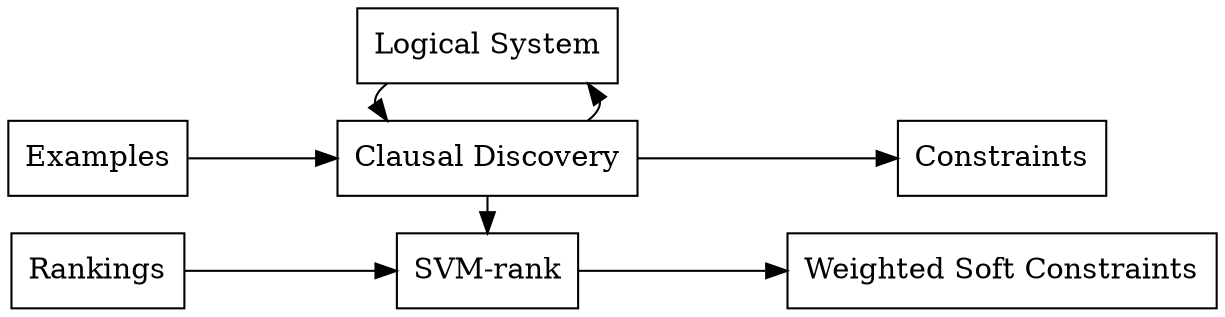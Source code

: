 digraph workflow {

	ex [label="Examples", shape="box"]
	pr [label="Rankings", shape="box"]
	cd [label="Clausal Discovery", shape="box"]
	ls [label="Logical System", shape="box"]
	hc [label="Constraints", shape="box"]
	sr [label="SVM-rank", shape="box"]
	sc [label="Weighted Soft Constraints", shape="box"]

	ex -> cd
	pr -> sr
	cd -> ls
	ls -> cd
	cd -> hc
	cd -> sr
	sr -> sc

	rankdir="LR"
	ranksep = 1
	{rank=same ex pr}
	{rank=same ls cd sr}
	{rank=same hc sc}
}